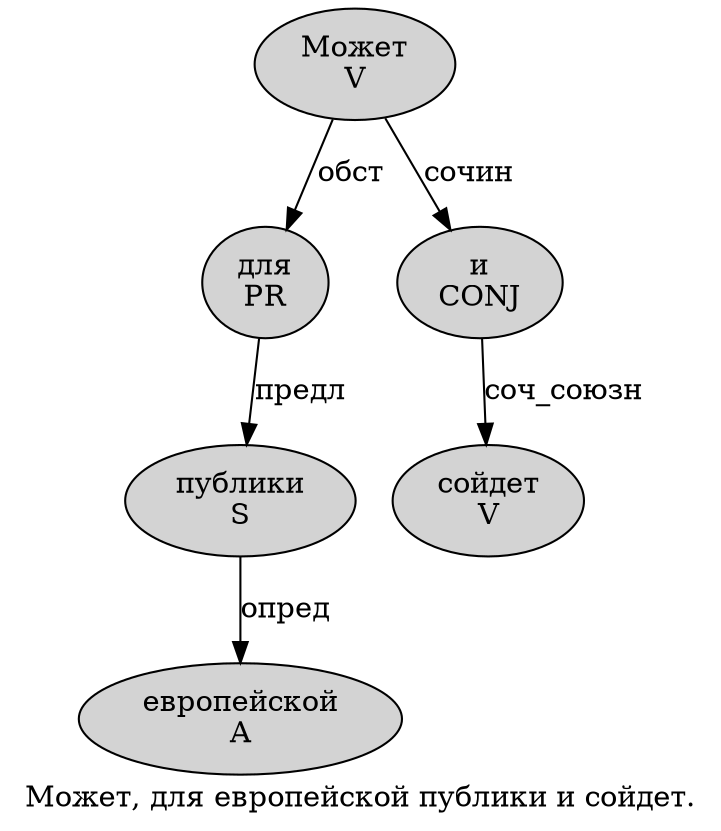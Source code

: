 digraph SENTENCE_2313 {
	graph [label="Может, для европейской публики и сойдет."]
	node [style=filled]
		0 [label="Может
V" color="" fillcolor=lightgray penwidth=1 shape=ellipse]
		2 [label="для
PR" color="" fillcolor=lightgray penwidth=1 shape=ellipse]
		3 [label="европейской
A" color="" fillcolor=lightgray penwidth=1 shape=ellipse]
		4 [label="публики
S" color="" fillcolor=lightgray penwidth=1 shape=ellipse]
		5 [label="и
CONJ" color="" fillcolor=lightgray penwidth=1 shape=ellipse]
		6 [label="сойдет
V" color="" fillcolor=lightgray penwidth=1 shape=ellipse]
			0 -> 2 [label="обст"]
			0 -> 5 [label="сочин"]
			5 -> 6 [label="соч_союзн"]
			4 -> 3 [label="опред"]
			2 -> 4 [label="предл"]
}